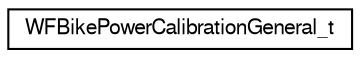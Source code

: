 digraph "Graphical Class Hierarchy"
{
  edge [fontname="FreeSans",fontsize="10",labelfontname="FreeSans",labelfontsize="10"];
  node [fontname="FreeSans",fontsize="10",shape=record];
  rankdir="LR";
  Node1 [label="WFBikePowerCalibrationGeneral_t",height=0.2,width=0.4,color="black", fillcolor="white", style="filled",URL="$struct_w_f_bike_power_calibration_general__t.html",tooltip="Describes the general calibration response for the Bike Power meter. "];
}
